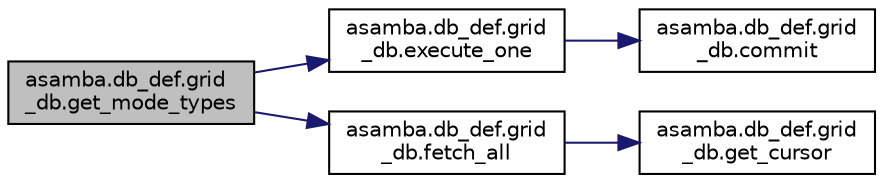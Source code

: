 digraph "asamba.db_def.grid_db.get_mode_types"
{
  edge [fontname="Helvetica",fontsize="10",labelfontname="Helvetica",labelfontsize="10"];
  node [fontname="Helvetica",fontsize="10",shape=record];
  rankdir="LR";
  Node39 [label="asamba.db_def.grid\l_db.get_mode_types",height=0.2,width=0.4,color="black", fillcolor="grey75", style="filled", fontcolor="black"];
  Node39 -> Node40 [color="midnightblue",fontsize="10",style="solid",fontname="Helvetica"];
  Node40 [label="asamba.db_def.grid\l_db.execute_one",height=0.2,width=0.4,color="black", fillcolor="white", style="filled",URL="$classasamba_1_1db__def_1_1grid__db.html#a818c15b631b12709a243334f8757066c"];
  Node40 -> Node41 [color="midnightblue",fontsize="10",style="solid",fontname="Helvetica"];
  Node41 [label="asamba.db_def.grid\l_db.commit",height=0.2,width=0.4,color="black", fillcolor="white", style="filled",URL="$classasamba_1_1db__def_1_1grid__db.html#ab9bebf7f7c59d58113210aa514e20000"];
  Node39 -> Node42 [color="midnightblue",fontsize="10",style="solid",fontname="Helvetica"];
  Node42 [label="asamba.db_def.grid\l_db.fetch_all",height=0.2,width=0.4,color="black", fillcolor="white", style="filled",URL="$classasamba_1_1db__def_1_1grid__db.html#aff28a89e835e0a22e3a7c2593a165179"];
  Node42 -> Node43 [color="midnightblue",fontsize="10",style="solid",fontname="Helvetica"];
  Node43 [label="asamba.db_def.grid\l_db.get_cursor",height=0.2,width=0.4,color="black", fillcolor="white", style="filled",URL="$classasamba_1_1db__def_1_1grid__db.html#a29743c71be554a438f7fedeb4cce91c8"];
}
